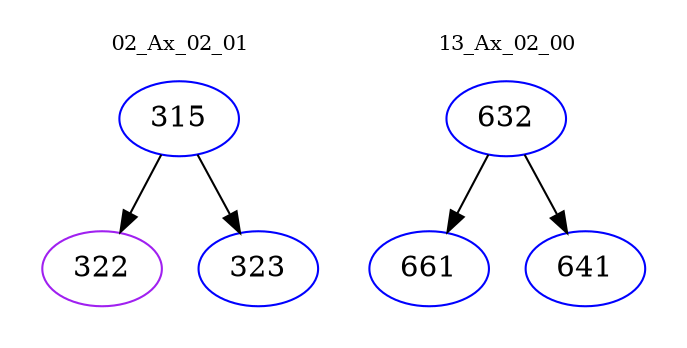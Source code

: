 digraph{
subgraph cluster_0 {
color = white
label = "02_Ax_02_01";
fontsize=10;
T0_315 [label="315", color="blue"]
T0_315 -> T0_322 [color="black"]
T0_322 [label="322", color="purple"]
T0_315 -> T0_323 [color="black"]
T0_323 [label="323", color="blue"]
}
subgraph cluster_1 {
color = white
label = "13_Ax_02_00";
fontsize=10;
T1_632 [label="632", color="blue"]
T1_632 -> T1_661 [color="black"]
T1_661 [label="661", color="blue"]
T1_632 -> T1_641 [color="black"]
T1_641 [label="641", color="blue"]
}
}
